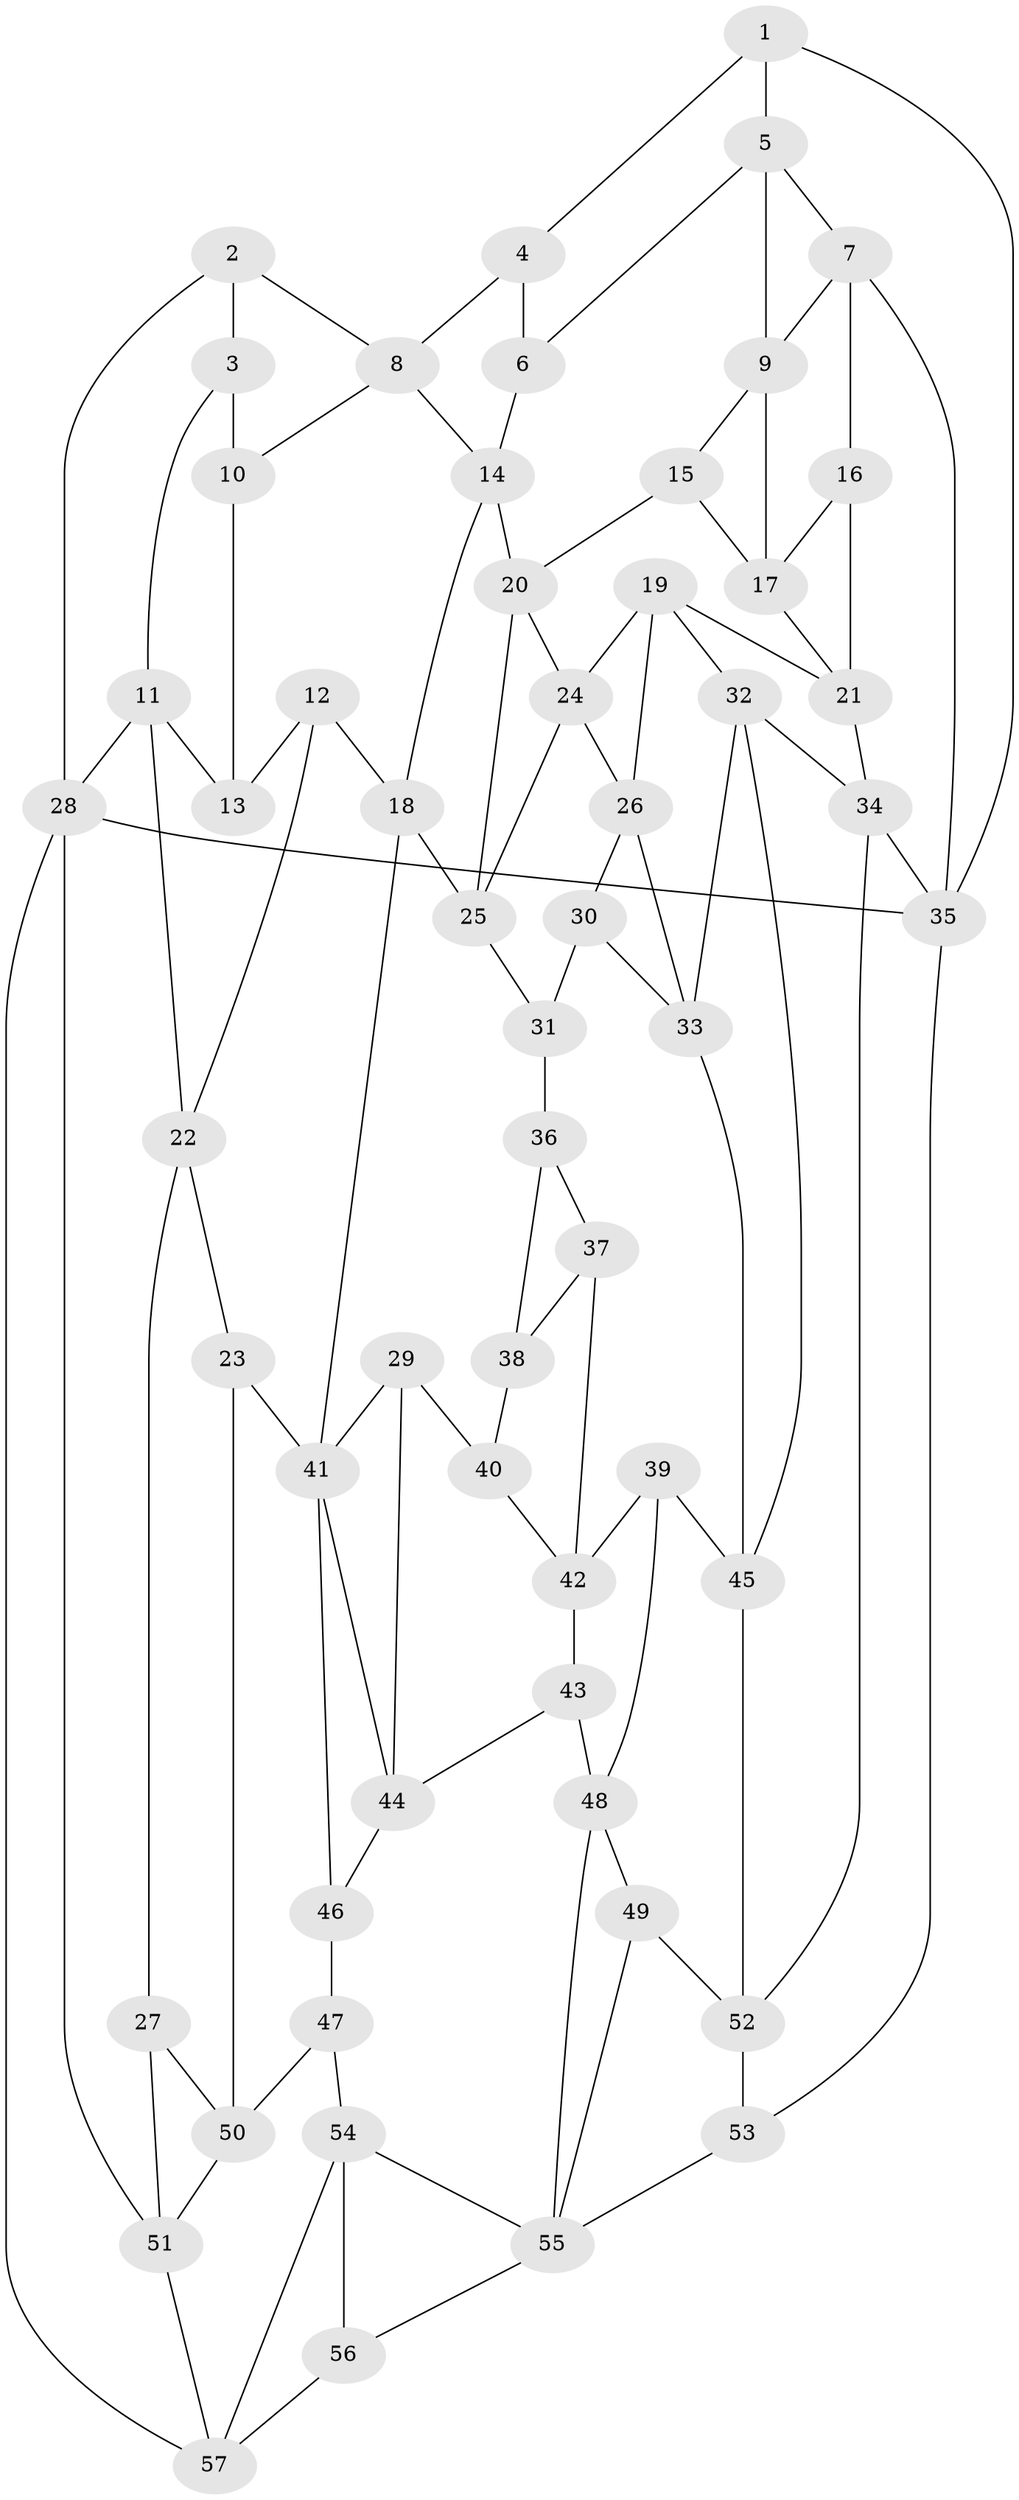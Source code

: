 // original degree distribution, {3: 0.017241379310344827, 4: 0.22413793103448276, 6: 0.20689655172413793, 5: 0.5517241379310345}
// Generated by graph-tools (version 1.1) at 2025/03/03/09/25 03:03:25]
// undirected, 57 vertices, 103 edges
graph export_dot {
graph [start="1"]
  node [color=gray90,style=filled];
  1;
  2;
  3;
  4;
  5;
  6;
  7;
  8;
  9;
  10;
  11;
  12;
  13;
  14;
  15;
  16;
  17;
  18;
  19;
  20;
  21;
  22;
  23;
  24;
  25;
  26;
  27;
  28;
  29;
  30;
  31;
  32;
  33;
  34;
  35;
  36;
  37;
  38;
  39;
  40;
  41;
  42;
  43;
  44;
  45;
  46;
  47;
  48;
  49;
  50;
  51;
  52;
  53;
  54;
  55;
  56;
  57;
  1 -- 4 [weight=1.0];
  1 -- 5 [weight=1.0];
  1 -- 35 [weight=1.0];
  2 -- 3 [weight=1.0];
  2 -- 8 [weight=1.0];
  2 -- 28 [weight=1.0];
  3 -- 10 [weight=2.0];
  3 -- 11 [weight=1.0];
  4 -- 6 [weight=1.0];
  4 -- 8 [weight=1.0];
  5 -- 6 [weight=1.0];
  5 -- 7 [weight=1.0];
  5 -- 9 [weight=1.0];
  6 -- 14 [weight=1.0];
  7 -- 9 [weight=1.0];
  7 -- 16 [weight=1.0];
  7 -- 35 [weight=1.0];
  8 -- 10 [weight=1.0];
  8 -- 14 [weight=1.0];
  9 -- 15 [weight=1.0];
  9 -- 17 [weight=1.0];
  10 -- 13 [weight=1.0];
  11 -- 13 [weight=1.0];
  11 -- 22 [weight=1.0];
  11 -- 28 [weight=1.0];
  12 -- 13 [weight=1.0];
  12 -- 18 [weight=1.0];
  12 -- 22 [weight=1.0];
  14 -- 18 [weight=1.0];
  14 -- 20 [weight=1.0];
  15 -- 17 [weight=1.0];
  15 -- 20 [weight=1.0];
  16 -- 17 [weight=1.0];
  16 -- 21 [weight=1.0];
  17 -- 21 [weight=1.0];
  18 -- 25 [weight=1.0];
  18 -- 41 [weight=1.0];
  19 -- 21 [weight=1.0];
  19 -- 24 [weight=1.0];
  19 -- 26 [weight=1.0];
  19 -- 32 [weight=1.0];
  20 -- 24 [weight=1.0];
  20 -- 25 [weight=1.0];
  21 -- 34 [weight=1.0];
  22 -- 23 [weight=1.0];
  22 -- 27 [weight=1.0];
  23 -- 41 [weight=1.0];
  23 -- 50 [weight=1.0];
  24 -- 25 [weight=1.0];
  24 -- 26 [weight=1.0];
  25 -- 31 [weight=1.0];
  26 -- 30 [weight=1.0];
  26 -- 33 [weight=1.0];
  27 -- 50 [weight=1.0];
  27 -- 51 [weight=1.0];
  28 -- 35 [weight=2.0];
  28 -- 51 [weight=1.0];
  28 -- 57 [weight=1.0];
  29 -- 40 [weight=1.0];
  29 -- 41 [weight=1.0];
  29 -- 44 [weight=1.0];
  30 -- 31 [weight=1.0];
  30 -- 33 [weight=1.0];
  31 -- 36 [weight=2.0];
  32 -- 33 [weight=1.0];
  32 -- 34 [weight=1.0];
  32 -- 45 [weight=1.0];
  33 -- 45 [weight=1.0];
  34 -- 35 [weight=1.0];
  34 -- 52 [weight=1.0];
  35 -- 53 [weight=1.0];
  36 -- 37 [weight=1.0];
  36 -- 38 [weight=1.0];
  37 -- 38 [weight=1.0];
  37 -- 42 [weight=1.0];
  38 -- 40 [weight=2.0];
  39 -- 42 [weight=1.0];
  39 -- 45 [weight=1.0];
  39 -- 48 [weight=1.0];
  40 -- 42 [weight=1.0];
  41 -- 44 [weight=1.0];
  41 -- 46 [weight=1.0];
  42 -- 43 [weight=1.0];
  43 -- 44 [weight=1.0];
  43 -- 48 [weight=1.0];
  44 -- 46 [weight=1.0];
  45 -- 52 [weight=1.0];
  46 -- 47 [weight=2.0];
  47 -- 50 [weight=1.0];
  47 -- 54 [weight=1.0];
  48 -- 49 [weight=1.0];
  48 -- 55 [weight=1.0];
  49 -- 52 [weight=1.0];
  49 -- 55 [weight=1.0];
  50 -- 51 [weight=1.0];
  51 -- 57 [weight=1.0];
  52 -- 53 [weight=1.0];
  53 -- 55 [weight=1.0];
  54 -- 55 [weight=1.0];
  54 -- 56 [weight=1.0];
  54 -- 57 [weight=1.0];
  55 -- 56 [weight=1.0];
  56 -- 57 [weight=1.0];
}
